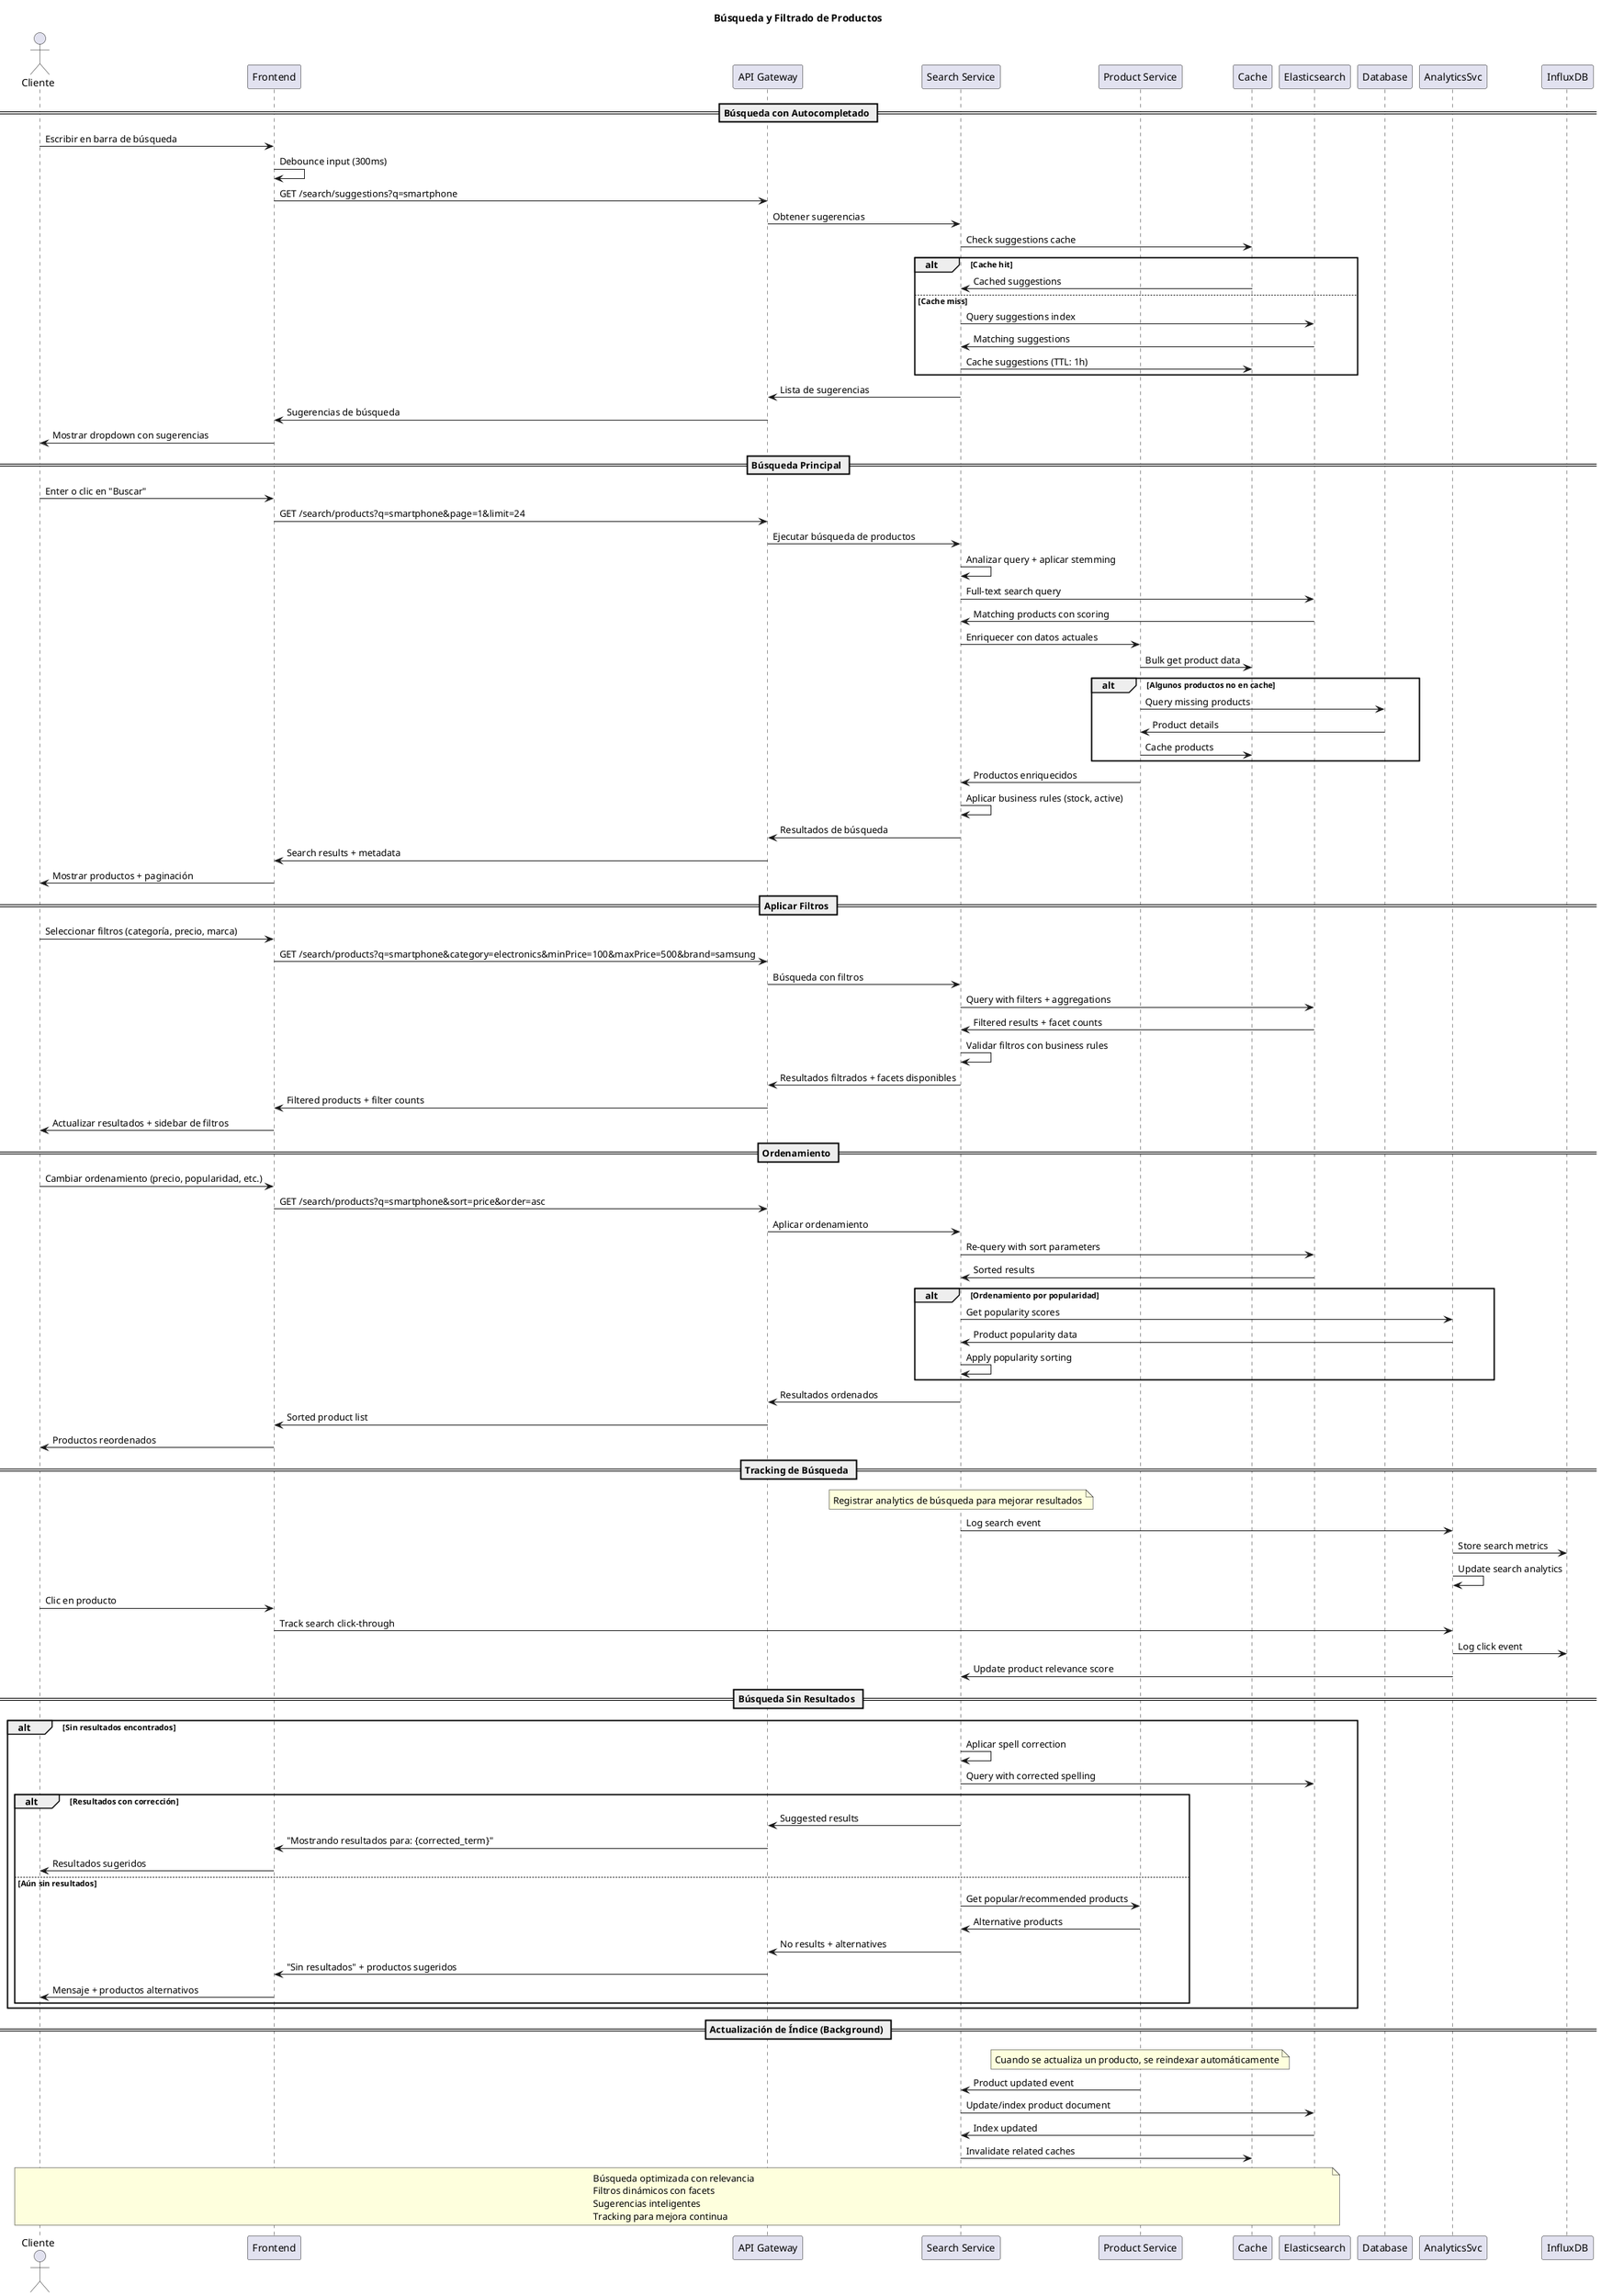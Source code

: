 @startuml Sequence_Product_Search

actor "Cliente" as Customer
participant "Frontend" as Frontend
participant "API Gateway" as Gateway
participant "Search Service" as SearchSvc
participant "Product Service" as ProductSvc
participant "Cache" as Redis
participant "Elasticsearch" as ES
participant "Database" as DB

title Búsqueda y Filtrado de Productos

== Búsqueda con Autocompletado ==

Customer -> Frontend: Escribir en barra de búsqueda
Frontend -> Frontend: Debounce input (300ms)
Frontend -> Gateway: GET /search/suggestions?q=smartphone
Gateway -> SearchSvc: Obtener sugerencias

SearchSvc -> Redis: Check suggestions cache
alt Cache hit
    Redis -> SearchSvc: Cached suggestions
else Cache miss
    SearchSvc -> ES: Query suggestions index
    ES -> SearchSvc: Matching suggestions
    SearchSvc -> Redis: Cache suggestions (TTL: 1h)
end

SearchSvc -> Gateway: Lista de sugerencias
Gateway -> Frontend: Sugerencias de búsqueda
Frontend -> Customer: Mostrar dropdown con sugerencias

== Búsqueda Principal ==

Customer -> Frontend: Enter o clic en "Buscar"
Frontend -> Gateway: GET /search/products?q=smartphone&page=1&limit=24

Gateway -> SearchSvc: Ejecutar búsqueda de productos
SearchSvc -> SearchSvc: Analizar query + aplicar stemming
SearchSvc -> ES: Full-text search query
ES -> SearchSvc: Matching products con scoring

SearchSvc -> ProductSvc: Enriquecer con datos actuales
ProductSvc -> Redis: Bulk get product data
alt Algunos productos no en cache
    ProductSvc -> DB: Query missing products
    DB -> ProductSvc: Product details
    ProductSvc -> Redis: Cache products
end

ProductSvc -> SearchSvc: Productos enriquecidos
SearchSvc -> SearchSvc: Aplicar business rules (stock, active)
SearchSvc -> Gateway: Resultados de búsqueda
Gateway -> Frontend: Search results + metadata
Frontend -> Customer: Mostrar productos + paginación

== Aplicar Filtros ==

Customer -> Frontend: Seleccionar filtros (categoría, precio, marca)
Frontend -> Gateway: GET /search/products?q=smartphone&category=electronics&minPrice=100&maxPrice=500&brand=samsung

Gateway -> SearchSvc: Búsqueda con filtros
SearchSvc -> ES: Query with filters + aggregations
ES -> SearchSvc: Filtered results + facet counts

SearchSvc -> SearchSvc: Validar filtros con business rules
SearchSvc -> Gateway: Resultados filtrados + facets disponibles
Gateway -> Frontend: Filtered products + filter counts
Frontend -> Customer: Actualizar resultados + sidebar de filtros

== Ordenamiento ==

Customer -> Frontend: Cambiar ordenamiento (precio, popularidad, etc.)
Frontend -> Gateway: GET /search/products?q=smartphone&sort=price&order=asc

Gateway -> SearchSvc: Aplicar ordenamiento
SearchSvc -> ES: Re-query with sort parameters
ES -> SearchSvc: Sorted results

alt Ordenamiento por popularidad
    SearchSvc -> AnalyticsSvc: Get popularity scores
    AnalyticsSvc -> SearchSvc: Product popularity data
    SearchSvc -> SearchSvc: Apply popularity sorting
end

SearchSvc -> Gateway: Resultados ordenados
Gateway -> Frontend: Sorted product list
Frontend -> Customer: Productos reordenados

== Tracking de Búsqueda ==

note over SearchSvc: Registrar analytics de búsqueda para mejorar resultados

SearchSvc -> AnalyticsSvc: Log search event
AnalyticsSvc -> InfluxDB: Store search metrics
AnalyticsSvc -> AnalyticsSvc: Update search analytics

Customer -> Frontend: Clic en producto
Frontend -> AnalyticsSvc: Track search click-through
AnalyticsSvc -> InfluxDB: Log click event
AnalyticsSvc -> SearchSvc: Update product relevance score

== Búsqueda Sin Resultados ==

alt Sin resultados encontrados
    SearchSvc -> SearchSvc: Aplicar spell correction
    SearchSvc -> ES: Query with corrected spelling
    
    alt Resultados con corrección
        SearchSvc -> Gateway: Suggested results
        Gateway -> Frontend: "Mostrando resultados para: {corrected_term}"
        Frontend -> Customer: Resultados sugeridos
    else Aún sin resultados
        SearchSvc -> ProductSvc: Get popular/recommended products
        ProductSvc -> SearchSvc: Alternative products
        SearchSvc -> Gateway: No results + alternatives
        Gateway -> Frontend: "Sin resultados" + productos sugeridos
        Frontend -> Customer: Mensaje + productos alternativos
    end
end

== Actualización de Índice (Background) ==

note over ProductSvc: Cuando se actualiza un producto, se reindexar automáticamente

ProductSvc -> SearchSvc: Product updated event
SearchSvc -> ES: Update/index product document
ES -> SearchSvc: Index updated
SearchSvc -> Redis: Invalidate related caches

note over Customer, ES: Búsqueda optimizada con relevancia\nFiltros dinámicos con facets\nSugerencias inteligentes\nTracking para mejora continua

@enduml